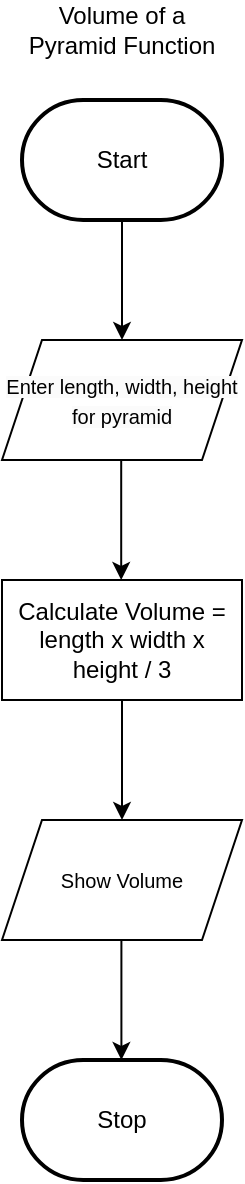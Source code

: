 <mxfile>
    <diagram id="HIP3nbAZw_EuaXWnEj3U" name="Page-1">
        <mxGraphModel dx="606" dy="512" grid="1" gridSize="10" guides="1" tooltips="1" connect="1" arrows="1" fold="1" page="1" pageScale="1" pageWidth="850" pageHeight="1100" math="0" shadow="0">
            <root>
                <mxCell id="0"/>
                <mxCell id="1" parent="0"/>
                <mxCell id="4" style="edgeStyle=orthogonalEdgeStyle;html=1;rounded=0;verticalAlign=middle;" parent="1" source="2" edge="1">
                    <mxGeometry relative="1" as="geometry">
                        <mxPoint x="280" y="430" as="targetPoint"/>
                    </mxGeometry>
                </mxCell>
                <mxCell id="2" value="Start" style="strokeWidth=2;html=1;shape=mxgraph.flowchart.terminator;whiteSpace=wrap;" parent="1" vertex="1">
                    <mxGeometry x="230" y="310" width="100" height="60" as="geometry"/>
                </mxCell>
                <mxCell id="5" value="Volume of a Pyramid Function" style="text;strokeColor=none;align=center;fillColor=none;html=1;verticalAlign=middle;whiteSpace=wrap;rounded=0;" parent="1" vertex="1">
                    <mxGeometry x="230" y="260" width="100" height="30" as="geometry"/>
                </mxCell>
                <mxCell id="8" style="edgeStyle=orthogonalEdgeStyle;html=1;rounded=0;verticalAlign=middle;" parent="1" edge="1">
                    <mxGeometry relative="1" as="geometry">
                        <mxPoint x="279.6" y="490" as="sourcePoint"/>
                        <mxPoint x="279.6" y="550" as="targetPoint"/>
                    </mxGeometry>
                </mxCell>
                <mxCell id="9" value="Calculate Volume = length x width x height / 3" style="whiteSpace=wrap;html=1;" parent="1" vertex="1">
                    <mxGeometry x="220" y="550" width="120" height="60" as="geometry"/>
                </mxCell>
                <mxCell id="10" style="edgeStyle=orthogonalEdgeStyle;html=1;rounded=0;verticalAlign=middle;" parent="1" edge="1">
                    <mxGeometry relative="1" as="geometry">
                        <mxPoint x="280" y="610" as="sourcePoint"/>
                        <mxPoint x="280" y="670" as="targetPoint"/>
                    </mxGeometry>
                </mxCell>
                <mxCell id="12" value="Stop" style="strokeWidth=2;html=1;shape=mxgraph.flowchart.terminator;whiteSpace=wrap;" parent="1" vertex="1">
                    <mxGeometry x="230" y="790" width="100" height="60" as="geometry"/>
                </mxCell>
                <mxCell id="13" style="edgeStyle=orthogonalEdgeStyle;html=1;rounded=0;verticalAlign=middle;" parent="1" edge="1">
                    <mxGeometry relative="1" as="geometry">
                        <mxPoint x="279.7" y="730" as="sourcePoint"/>
                        <mxPoint x="279.7" y="790" as="targetPoint"/>
                        <Array as="points">
                            <mxPoint x="279.7" y="770"/>
                            <mxPoint x="279.7" y="770"/>
                        </Array>
                    </mxGeometry>
                </mxCell>
                <mxCell id="14" value="&lt;span style=&quot;color: rgb(0, 0, 0); font-family: Helvetica; font-size: 10px; font-style: normal; font-variant-ligatures: normal; font-variant-caps: normal; font-weight: 400; letter-spacing: normal; orphans: 2; text-align: center; text-indent: 0px; text-transform: none; widows: 2; word-spacing: 0px; -webkit-text-stroke-width: 0px; white-space: normal; background-color: rgb(251, 251, 251); text-decoration-thickness: initial; text-decoration-style: initial; text-decoration-color: initial; display: inline !important; float: none;&quot;&gt;Enter length, width, height for pyramid&lt;/span&gt;" style="shape=parallelogram;perimeter=parallelogramPerimeter;whiteSpace=wrap;html=1;fixedSize=1;" vertex="1" parent="1">
                    <mxGeometry x="220" y="430" width="120" height="60" as="geometry"/>
                </mxCell>
                <mxCell id="16" value="&lt;span style=&quot;color: rgb(0, 0, 0); font-size: 10px;&quot;&gt;Show Volume&lt;/span&gt;" style="shape=parallelogram;perimeter=parallelogramPerimeter;whiteSpace=wrap;html=1;fixedSize=1;" vertex="1" parent="1">
                    <mxGeometry x="220" y="670" width="120" height="60" as="geometry"/>
                </mxCell>
            </root>
        </mxGraphModel>
    </diagram>
</mxfile>